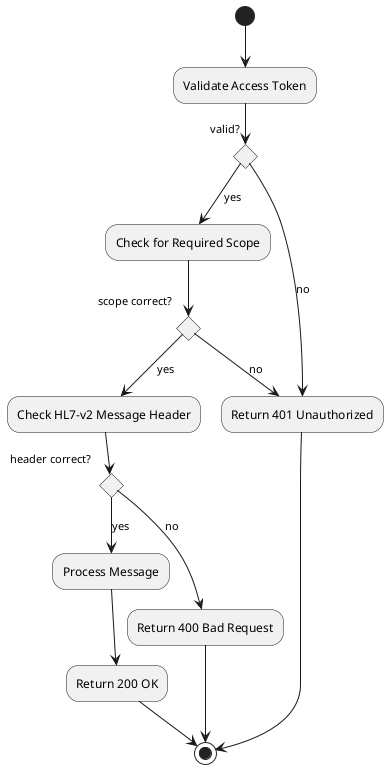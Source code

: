 @startuml

(*) --> "Validate Access Token"
        --> if "valid?" then
                --> [yes] "Check for Required Scope"
                --> if "scope correct?" then
                --> [yes] "Check HL7-v2 Message Header"
                    --> if "header correct?" then
                    --> [yes] "Process Message"
                    --> "Return 200 OK"
                    --> (*)
                    else 
                    --> [no] "Return 400 Bad Request"
                    --> (*)
                    endif
                else 
                --> [no] "Return 401 Unauthorized"
                endif
        else 
        --> [no] "Return 401 Unauthorized"
        --> (*)
        endif
